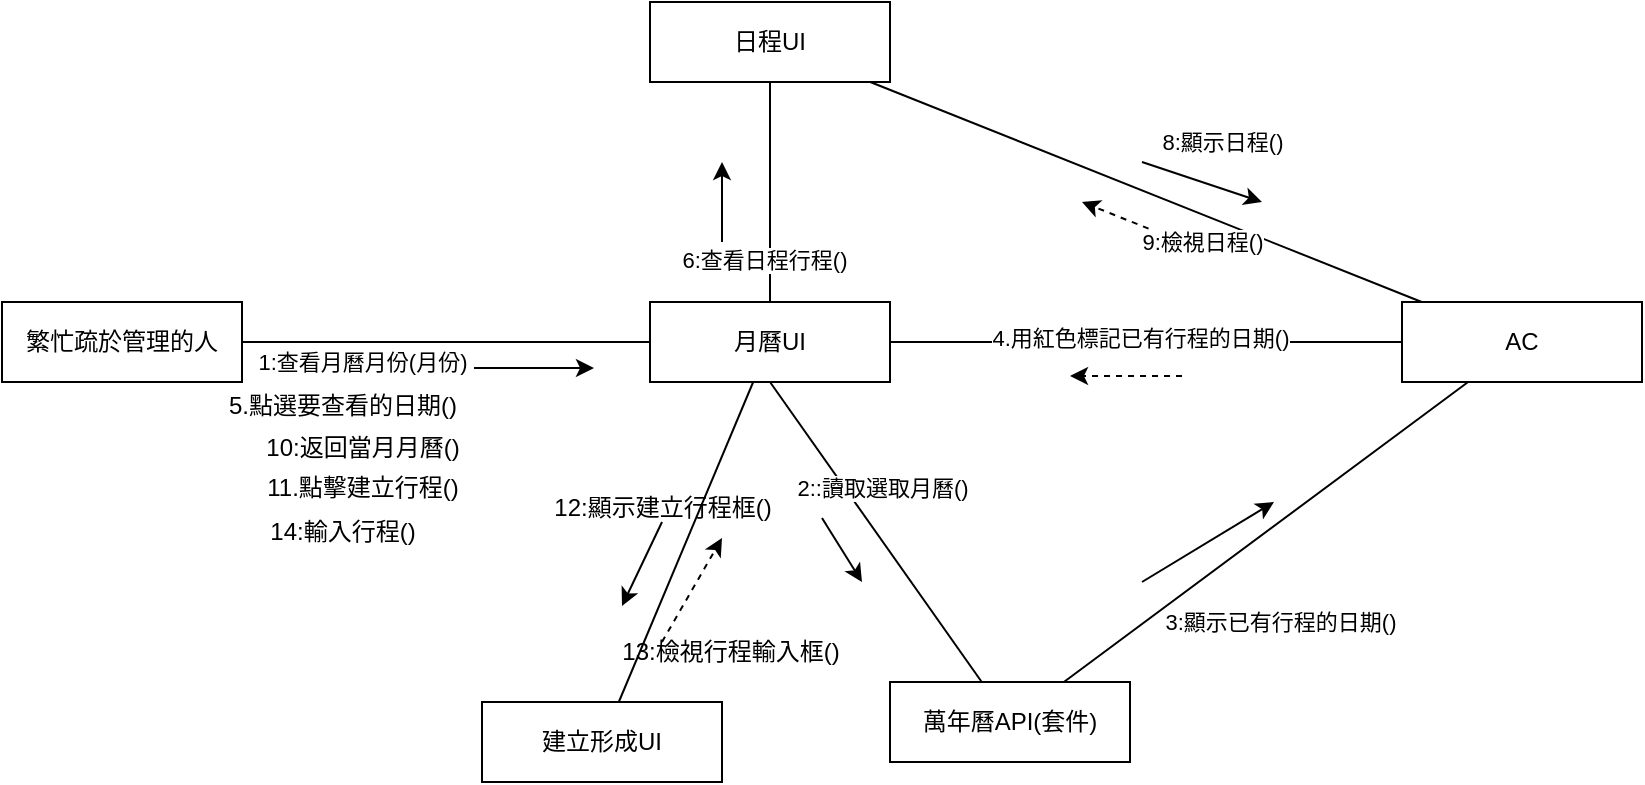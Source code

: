 <mxfile version="25.0.3">
  <diagram name="第 1 页" id="y38Ul9vlqAH-STh2AElB">
    <mxGraphModel dx="1147" dy="618" grid="1" gridSize="10" guides="1" tooltips="1" connect="1" arrows="1" fold="1" page="1" pageScale="1" pageWidth="827" pageHeight="1169" math="0" shadow="0">
      <root>
        <mxCell id="0" />
        <mxCell id="1" parent="0" />
        <mxCell id="FSgiWotWoUx7oEefbV2D-14" style="rounded=0;orthogonalLoop=1;jettySize=auto;html=1;exitX=0.5;exitY=1;exitDx=0;exitDy=0;endArrow=none;endFill=0;" edge="1" parent="1" source="FSgiWotWoUx7oEefbV2D-6" target="FSgiWotWoUx7oEefbV2D-8">
          <mxGeometry relative="1" as="geometry" />
        </mxCell>
        <mxCell id="FSgiWotWoUx7oEefbV2D-15" value="2::讀取選取月曆()" style="edgeLabel;html=1;align=center;verticalAlign=middle;resizable=0;points=[];" vertex="1" connectable="0" parent="FSgiWotWoUx7oEefbV2D-14">
          <mxGeometry x="-0.371" relative="1" as="geometry">
            <mxPoint x="23" y="6" as="offset" />
          </mxGeometry>
        </mxCell>
        <mxCell id="FSgiWotWoUx7oEefbV2D-48" style="edgeStyle=orthogonalEdgeStyle;rounded=0;orthogonalLoop=1;jettySize=auto;html=1;endArrow=none;endFill=0;" edge="1" parent="1" source="FSgiWotWoUx7oEefbV2D-6" target="FSgiWotWoUx7oEefbV2D-7">
          <mxGeometry relative="1" as="geometry" />
        </mxCell>
        <mxCell id="FSgiWotWoUx7oEefbV2D-51" value="6:查看日程行程()" style="edgeLabel;html=1;align=center;verticalAlign=middle;resizable=0;points=[];" vertex="1" connectable="0" parent="FSgiWotWoUx7oEefbV2D-48">
          <mxGeometry x="-0.618" y="3" relative="1" as="geometry">
            <mxPoint as="offset" />
          </mxGeometry>
        </mxCell>
        <mxCell id="FSgiWotWoUx7oEefbV2D-63" style="rounded=0;orthogonalLoop=1;jettySize=auto;html=1;endArrow=none;endFill=0;" edge="1" parent="1" source="FSgiWotWoUx7oEefbV2D-6" target="FSgiWotWoUx7oEefbV2D-9">
          <mxGeometry relative="1" as="geometry" />
        </mxCell>
        <mxCell id="FSgiWotWoUx7oEefbV2D-6" value="&lt;div&gt;&lt;span style=&quot;background-color: initial;&quot;&gt;月曆UI&lt;/span&gt;&lt;/div&gt;" style="rounded=0;whiteSpace=wrap;html=1;" vertex="1" parent="1">
          <mxGeometry x="324" y="300" width="120" height="40" as="geometry" />
        </mxCell>
        <mxCell id="FSgiWotWoUx7oEefbV2D-52" style="rounded=0;orthogonalLoop=1;jettySize=auto;html=1;endArrow=none;endFill=0;" edge="1" parent="1" source="FSgiWotWoUx7oEefbV2D-7" target="FSgiWotWoUx7oEefbV2D-10">
          <mxGeometry relative="1" as="geometry" />
        </mxCell>
        <mxCell id="FSgiWotWoUx7oEefbV2D-7" value="日程UI" style="rounded=0;whiteSpace=wrap;html=1;" vertex="1" parent="1">
          <mxGeometry x="324" y="150" width="120" height="40" as="geometry" />
        </mxCell>
        <mxCell id="FSgiWotWoUx7oEefbV2D-18" style="rounded=0;orthogonalLoop=1;jettySize=auto;html=1;endArrow=none;endFill=0;" edge="1" parent="1" source="FSgiWotWoUx7oEefbV2D-8" target="FSgiWotWoUx7oEefbV2D-10">
          <mxGeometry relative="1" as="geometry" />
        </mxCell>
        <mxCell id="FSgiWotWoUx7oEefbV2D-19" value="3:顯示已有行程的日期()" style="edgeLabel;html=1;align=center;verticalAlign=middle;resizable=0;points=[];" vertex="1" connectable="0" parent="FSgiWotWoUx7oEefbV2D-18">
          <mxGeometry x="-0.182" y="-2" relative="1" as="geometry">
            <mxPoint x="24" y="30" as="offset" />
          </mxGeometry>
        </mxCell>
        <mxCell id="FSgiWotWoUx7oEefbV2D-8" value="萬年曆API(套件)" style="rounded=0;whiteSpace=wrap;html=1;" vertex="1" parent="1">
          <mxGeometry x="444" y="490" width="120" height="40" as="geometry" />
        </mxCell>
        <mxCell id="FSgiWotWoUx7oEefbV2D-9" value="建立形成UI" style="rounded=0;whiteSpace=wrap;html=1;" vertex="1" parent="1">
          <mxGeometry x="240" y="500" width="120" height="40" as="geometry" />
        </mxCell>
        <mxCell id="FSgiWotWoUx7oEefbV2D-39" style="rounded=0;orthogonalLoop=1;jettySize=auto;html=1;entryX=1;entryY=0.5;entryDx=0;entryDy=0;endArrow=none;endFill=0;" edge="1" parent="1" source="FSgiWotWoUx7oEefbV2D-10" target="FSgiWotWoUx7oEefbV2D-6">
          <mxGeometry relative="1" as="geometry" />
        </mxCell>
        <mxCell id="FSgiWotWoUx7oEefbV2D-40" value="4.用紅色標記已有行程的日期()" style="edgeLabel;html=1;align=center;verticalAlign=middle;resizable=0;points=[];" vertex="1" connectable="0" parent="FSgiWotWoUx7oEefbV2D-39">
          <mxGeometry x="0.027" y="-2" relative="1" as="geometry">
            <mxPoint as="offset" />
          </mxGeometry>
        </mxCell>
        <mxCell id="FSgiWotWoUx7oEefbV2D-10" value="AC" style="rounded=0;whiteSpace=wrap;html=1;" vertex="1" parent="1">
          <mxGeometry x="700" y="300" width="120" height="40" as="geometry" />
        </mxCell>
        <mxCell id="FSgiWotWoUx7oEefbV2D-11" value="繁忙疏於管理的人" style="rounded=0;whiteSpace=wrap;html=1;" vertex="1" parent="1">
          <mxGeometry y="300" width="120" height="40" as="geometry" />
        </mxCell>
        <mxCell id="FSgiWotWoUx7oEefbV2D-29" style="rounded=0;orthogonalLoop=1;jettySize=auto;html=1;exitX=1;exitY=0.5;exitDx=0;exitDy=0;entryX=0;entryY=0.5;entryDx=0;entryDy=0;endArrow=none;endFill=0;startArrow=none;startFill=0;jumpStyle=none;" edge="1" parent="1">
          <mxGeometry relative="1" as="geometry" />
        </mxCell>
        <mxCell id="FSgiWotWoUx7oEefbV2D-30" value="1:查看月曆月份(月份)" style="edgeLabel;html=1;align=center;verticalAlign=middle;resizable=0;points=[];" vertex="1" connectable="0" parent="FSgiWotWoUx7oEefbV2D-29">
          <mxGeometry x="-0.067" y="1" relative="1" as="geometry">
            <mxPoint as="offset" />
          </mxGeometry>
        </mxCell>
        <mxCell id="FSgiWotWoUx7oEefbV2D-31" value="" style="html=1;rounded=0;" edge="1" parent="1">
          <mxGeometry relative="1" as="geometry">
            <mxPoint x="410" y="408" as="sourcePoint" />
            <mxPoint x="430" y="440" as="targetPoint" />
          </mxGeometry>
        </mxCell>
        <mxCell id="FSgiWotWoUx7oEefbV2D-33" style="rounded=0;orthogonalLoop=1;jettySize=auto;html=1;exitX=1;exitY=0.5;exitDx=0;exitDy=0;entryX=0;entryY=0.5;entryDx=0;entryDy=0;endArrow=none;endFill=0;startArrow=none;startFill=0;jumpStyle=none;" edge="1" parent="1">
          <mxGeometry relative="1" as="geometry" />
        </mxCell>
        <mxCell id="FSgiWotWoUx7oEefbV2D-34" value="1:查看月曆月份(月份)" style="edgeLabel;html=1;align=center;verticalAlign=middle;resizable=0;points=[];" vertex="1" connectable="0" parent="FSgiWotWoUx7oEefbV2D-33">
          <mxGeometry x="-0.067" y="1" relative="1" as="geometry">
            <mxPoint as="offset" />
          </mxGeometry>
        </mxCell>
        <mxCell id="FSgiWotWoUx7oEefbV2D-35" value="" style="html=1;rounded=0;" edge="1" parent="1">
          <mxGeometry relative="1" as="geometry">
            <mxPoint x="570" y="440" as="sourcePoint" />
            <mxPoint x="636" y="400" as="targetPoint" />
          </mxGeometry>
        </mxCell>
        <mxCell id="FSgiWotWoUx7oEefbV2D-36" style="rounded=0;orthogonalLoop=1;jettySize=auto;html=1;exitX=1;exitY=0.5;exitDx=0;exitDy=0;entryX=0;entryY=0.5;entryDx=0;entryDy=0;endArrow=none;endFill=0;startArrow=none;startFill=0;jumpStyle=none;dashed=1;" edge="1" parent="1">
          <mxGeometry relative="1" as="geometry" />
        </mxCell>
        <mxCell id="FSgiWotWoUx7oEefbV2D-37" value="1:查看月曆月份(月份)" style="edgeLabel;html=1;align=center;verticalAlign=middle;resizable=0;points=[];" vertex="1" connectable="0" parent="FSgiWotWoUx7oEefbV2D-36">
          <mxGeometry x="-0.067" y="1" relative="1" as="geometry">
            <mxPoint as="offset" />
          </mxGeometry>
        </mxCell>
        <mxCell id="FSgiWotWoUx7oEefbV2D-38" value="" style="html=1;rounded=0;dashed=1;" edge="1" parent="1">
          <mxGeometry relative="1" as="geometry">
            <mxPoint x="590" y="337" as="sourcePoint" />
            <mxPoint x="534" y="337" as="targetPoint" />
          </mxGeometry>
        </mxCell>
        <mxCell id="FSgiWotWoUx7oEefbV2D-41" style="rounded=0;orthogonalLoop=1;jettySize=auto;html=1;exitX=1;exitY=0.5;exitDx=0;exitDy=0;entryX=0;entryY=0.5;entryDx=0;entryDy=0;endArrow=none;endFill=0;startArrow=none;startFill=0;jumpStyle=none;" edge="1" parent="1">
          <mxGeometry relative="1" as="geometry" />
        </mxCell>
        <mxCell id="FSgiWotWoUx7oEefbV2D-42" value="1:查看月曆月份(月份)" style="edgeLabel;html=1;align=center;verticalAlign=middle;resizable=0;points=[];" vertex="1" connectable="0" parent="FSgiWotWoUx7oEefbV2D-41">
          <mxGeometry x="-0.067" y="1" relative="1" as="geometry">
            <mxPoint as="offset" />
          </mxGeometry>
        </mxCell>
        <mxCell id="FSgiWotWoUx7oEefbV2D-43" value="" style="html=1;rounded=0;" edge="1" parent="1">
          <mxGeometry relative="1" as="geometry">
            <mxPoint x="236" y="333" as="sourcePoint" />
            <mxPoint x="296" y="333" as="targetPoint" />
          </mxGeometry>
        </mxCell>
        <mxCell id="FSgiWotWoUx7oEefbV2D-44" value="5.點選要查看的日期()" style="text;html=1;align=center;verticalAlign=middle;resizable=0;points=[];autosize=1;strokeColor=none;fillColor=none;" vertex="1" parent="1">
          <mxGeometry x="100" y="337" width="140" height="30" as="geometry" />
        </mxCell>
        <mxCell id="FSgiWotWoUx7oEefbV2D-12" style="rounded=0;orthogonalLoop=1;jettySize=auto;html=1;exitX=1;exitY=0.5;exitDx=0;exitDy=0;entryX=0;entryY=0.5;entryDx=0;entryDy=0;endArrow=none;endFill=0;startArrow=none;startFill=0;jumpStyle=none;" edge="1" parent="1" source="FSgiWotWoUx7oEefbV2D-11" target="FSgiWotWoUx7oEefbV2D-6">
          <mxGeometry relative="1" as="geometry" />
        </mxCell>
        <mxCell id="FSgiWotWoUx7oEefbV2D-13" value="1:查看月曆月份(月份)" style="edgeLabel;html=1;align=center;verticalAlign=middle;resizable=0;points=[];" vertex="1" connectable="0" parent="FSgiWotWoUx7oEefbV2D-12">
          <mxGeometry x="-0.067" y="1" relative="1" as="geometry">
            <mxPoint x="-35" y="11" as="offset" />
          </mxGeometry>
        </mxCell>
        <mxCell id="FSgiWotWoUx7oEefbV2D-50" value="" style="html=1;rounded=0;" edge="1" parent="1">
          <mxGeometry relative="1" as="geometry">
            <mxPoint x="360" y="270" as="sourcePoint" />
            <mxPoint x="360" y="230" as="targetPoint" />
          </mxGeometry>
        </mxCell>
        <mxCell id="FSgiWotWoUx7oEefbV2D-53" value="" style="html=1;rounded=0;" edge="1" parent="1">
          <mxGeometry relative="1" as="geometry">
            <mxPoint x="570" y="230" as="sourcePoint" />
            <mxPoint x="630" y="250" as="targetPoint" />
          </mxGeometry>
        </mxCell>
        <mxCell id="FSgiWotWoUx7oEefbV2D-54" value="8:顯示日程()" style="edgeLabel;html=1;align=center;verticalAlign=middle;resizable=0;points=[];" vertex="1" connectable="0" parent="FSgiWotWoUx7oEefbV2D-53">
          <mxGeometry x="-0.07" y="7" relative="1" as="geometry">
            <mxPoint x="10" y="-13" as="offset" />
          </mxGeometry>
        </mxCell>
        <mxCell id="FSgiWotWoUx7oEefbV2D-57" value="" style="html=1;rounded=0;dashed=1;" edge="1" parent="1">
          <mxGeometry relative="1" as="geometry">
            <mxPoint x="590" y="270" as="sourcePoint" />
            <mxPoint x="540" y="250" as="targetPoint" />
          </mxGeometry>
        </mxCell>
        <mxCell id="FSgiWotWoUx7oEefbV2D-58" value="9:檢視日程()" style="edgeLabel;html=1;align=center;verticalAlign=middle;resizable=0;points=[];" vertex="1" connectable="0" parent="FSgiWotWoUx7oEefbV2D-57">
          <mxGeometry x="-0.07" y="7" relative="1" as="geometry">
            <mxPoint x="36" y="3" as="offset" />
          </mxGeometry>
        </mxCell>
        <mxCell id="FSgiWotWoUx7oEefbV2D-59" value="10:返回當月月曆()" style="text;html=1;align=center;verticalAlign=middle;resizable=0;points=[];autosize=1;strokeColor=none;fillColor=none;" vertex="1" parent="1">
          <mxGeometry x="120" y="358" width="120" height="30" as="geometry" />
        </mxCell>
        <mxCell id="FSgiWotWoUx7oEefbV2D-60" value="11.點擊建立行程()" style="text;html=1;align=center;verticalAlign=middle;resizable=0;points=[];autosize=1;strokeColor=none;fillColor=none;" vertex="1" parent="1">
          <mxGeometry x="120" y="378" width="120" height="30" as="geometry" />
        </mxCell>
        <mxCell id="FSgiWotWoUx7oEefbV2D-64" value="" style="html=1;rounded=0;" edge="1" parent="1">
          <mxGeometry relative="1" as="geometry">
            <mxPoint x="330" y="410" as="sourcePoint" />
            <mxPoint x="310" y="452" as="targetPoint" />
          </mxGeometry>
        </mxCell>
        <mxCell id="FSgiWotWoUx7oEefbV2D-65" value="12:顯示建立行程框()" style="text;html=1;align=center;verticalAlign=middle;resizable=0;points=[];autosize=1;strokeColor=none;fillColor=none;" vertex="1" parent="1">
          <mxGeometry x="265" y="388" width="130" height="30" as="geometry" />
        </mxCell>
        <mxCell id="FSgiWotWoUx7oEefbV2D-66" value="" style="html=1;rounded=0;dashed=1;" edge="1" parent="1">
          <mxGeometry relative="1" as="geometry">
            <mxPoint x="330" y="470" as="sourcePoint" />
            <mxPoint x="360" y="418" as="targetPoint" />
          </mxGeometry>
        </mxCell>
        <mxCell id="FSgiWotWoUx7oEefbV2D-67" value="13:檢視行程輸入框()" style="text;html=1;align=center;verticalAlign=middle;resizable=0;points=[];autosize=1;strokeColor=none;fillColor=none;" vertex="1" parent="1">
          <mxGeometry x="299" y="460" width="130" height="30" as="geometry" />
        </mxCell>
        <mxCell id="FSgiWotWoUx7oEefbV2D-68" value="14:輸入行程()" style="text;html=1;align=center;verticalAlign=middle;resizable=0;points=[];autosize=1;strokeColor=none;fillColor=none;" vertex="1" parent="1">
          <mxGeometry x="120" y="400" width="100" height="30" as="geometry" />
        </mxCell>
      </root>
    </mxGraphModel>
  </diagram>
</mxfile>
